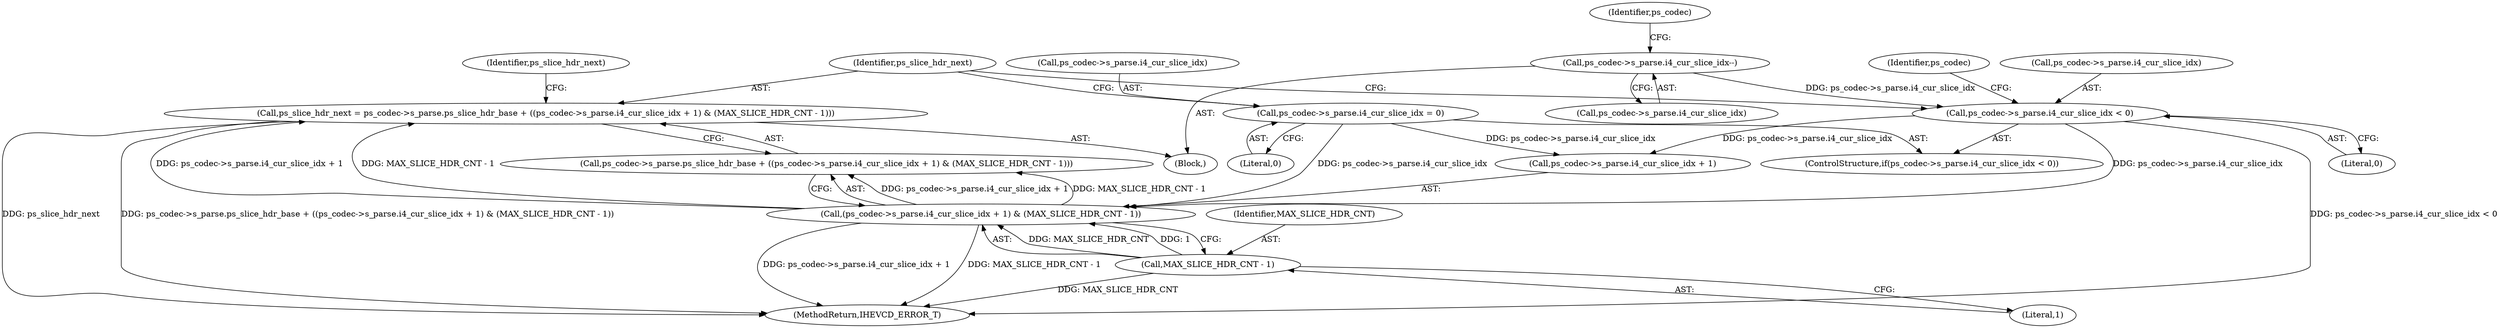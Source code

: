 digraph "0_Android_913d9e8d93d6b81bb8eac3fc2c1426651f5b259d@pointer" {
"1000328" [label="(Call,ps_slice_hdr_next = ps_codec->s_parse.ps_slice_hdr_base + ((ps_codec->s_parse.i4_cur_slice_idx + 1) & (MAX_SLICE_HDR_CNT - 1)))"];
"1000336" [label="(Call,(ps_codec->s_parse.i4_cur_slice_idx + 1) & (MAX_SLICE_HDR_CNT - 1))"];
"1000314" [label="(Call,ps_codec->s_parse.i4_cur_slice_idx < 0)"];
"1000307" [label="(Call,ps_codec->s_parse.i4_cur_slice_idx--)"];
"1000321" [label="(Call,ps_codec->s_parse.i4_cur_slice_idx = 0)"];
"1000344" [label="(Call,MAX_SLICE_HDR_CNT - 1)"];
"1000307" [label="(Call,ps_codec->s_parse.i4_cur_slice_idx--)"];
"1000308" [label="(Call,ps_codec->s_parse.i4_cur_slice_idx)"];
"1000324" [label="(Identifier,ps_codec)"];
"1002617" [label="(MethodReturn,IHEVCD_ERROR_T)"];
"1000349" [label="(Identifier,ps_slice_hdr_next)"];
"1000330" [label="(Call,ps_codec->s_parse.ps_slice_hdr_base + ((ps_codec->s_parse.i4_cur_slice_idx + 1) & (MAX_SLICE_HDR_CNT - 1)))"];
"1000327" [label="(Literal,0)"];
"1000317" [label="(Identifier,ps_codec)"];
"1000329" [label="(Identifier,ps_slice_hdr_next)"];
"1000300" [label="(Block,)"];
"1000313" [label="(ControlStructure,if(ps_codec->s_parse.i4_cur_slice_idx < 0))"];
"1000336" [label="(Call,(ps_codec->s_parse.i4_cur_slice_idx + 1) & (MAX_SLICE_HDR_CNT - 1))"];
"1000337" [label="(Call,ps_codec->s_parse.i4_cur_slice_idx + 1)"];
"1000345" [label="(Identifier,MAX_SLICE_HDR_CNT)"];
"1000328" [label="(Call,ps_slice_hdr_next = ps_codec->s_parse.ps_slice_hdr_base + ((ps_codec->s_parse.i4_cur_slice_idx + 1) & (MAX_SLICE_HDR_CNT - 1)))"];
"1000346" [label="(Literal,1)"];
"1000322" [label="(Call,ps_codec->s_parse.i4_cur_slice_idx)"];
"1000315" [label="(Call,ps_codec->s_parse.i4_cur_slice_idx)"];
"1000314" [label="(Call,ps_codec->s_parse.i4_cur_slice_idx < 0)"];
"1000344" [label="(Call,MAX_SLICE_HDR_CNT - 1)"];
"1000321" [label="(Call,ps_codec->s_parse.i4_cur_slice_idx = 0)"];
"1000320" [label="(Literal,0)"];
"1000328" -> "1000300"  [label="AST: "];
"1000328" -> "1000330"  [label="CFG: "];
"1000329" -> "1000328"  [label="AST: "];
"1000330" -> "1000328"  [label="AST: "];
"1000349" -> "1000328"  [label="CFG: "];
"1000328" -> "1002617"  [label="DDG: ps_slice_hdr_next"];
"1000328" -> "1002617"  [label="DDG: ps_codec->s_parse.ps_slice_hdr_base + ((ps_codec->s_parse.i4_cur_slice_idx + 1) & (MAX_SLICE_HDR_CNT - 1))"];
"1000336" -> "1000328"  [label="DDG: ps_codec->s_parse.i4_cur_slice_idx + 1"];
"1000336" -> "1000328"  [label="DDG: MAX_SLICE_HDR_CNT - 1"];
"1000336" -> "1000330"  [label="AST: "];
"1000336" -> "1000344"  [label="CFG: "];
"1000337" -> "1000336"  [label="AST: "];
"1000344" -> "1000336"  [label="AST: "];
"1000330" -> "1000336"  [label="CFG: "];
"1000336" -> "1002617"  [label="DDG: MAX_SLICE_HDR_CNT - 1"];
"1000336" -> "1002617"  [label="DDG: ps_codec->s_parse.i4_cur_slice_idx + 1"];
"1000336" -> "1000330"  [label="DDG: ps_codec->s_parse.i4_cur_slice_idx + 1"];
"1000336" -> "1000330"  [label="DDG: MAX_SLICE_HDR_CNT - 1"];
"1000314" -> "1000336"  [label="DDG: ps_codec->s_parse.i4_cur_slice_idx"];
"1000321" -> "1000336"  [label="DDG: ps_codec->s_parse.i4_cur_slice_idx"];
"1000344" -> "1000336"  [label="DDG: MAX_SLICE_HDR_CNT"];
"1000344" -> "1000336"  [label="DDG: 1"];
"1000314" -> "1000313"  [label="AST: "];
"1000314" -> "1000320"  [label="CFG: "];
"1000315" -> "1000314"  [label="AST: "];
"1000320" -> "1000314"  [label="AST: "];
"1000324" -> "1000314"  [label="CFG: "];
"1000329" -> "1000314"  [label="CFG: "];
"1000314" -> "1002617"  [label="DDG: ps_codec->s_parse.i4_cur_slice_idx < 0"];
"1000307" -> "1000314"  [label="DDG: ps_codec->s_parse.i4_cur_slice_idx"];
"1000314" -> "1000337"  [label="DDG: ps_codec->s_parse.i4_cur_slice_idx"];
"1000307" -> "1000300"  [label="AST: "];
"1000307" -> "1000308"  [label="CFG: "];
"1000308" -> "1000307"  [label="AST: "];
"1000317" -> "1000307"  [label="CFG: "];
"1000321" -> "1000313"  [label="AST: "];
"1000321" -> "1000327"  [label="CFG: "];
"1000322" -> "1000321"  [label="AST: "];
"1000327" -> "1000321"  [label="AST: "];
"1000329" -> "1000321"  [label="CFG: "];
"1000321" -> "1000337"  [label="DDG: ps_codec->s_parse.i4_cur_slice_idx"];
"1000344" -> "1000346"  [label="CFG: "];
"1000345" -> "1000344"  [label="AST: "];
"1000346" -> "1000344"  [label="AST: "];
"1000344" -> "1002617"  [label="DDG: MAX_SLICE_HDR_CNT"];
}
